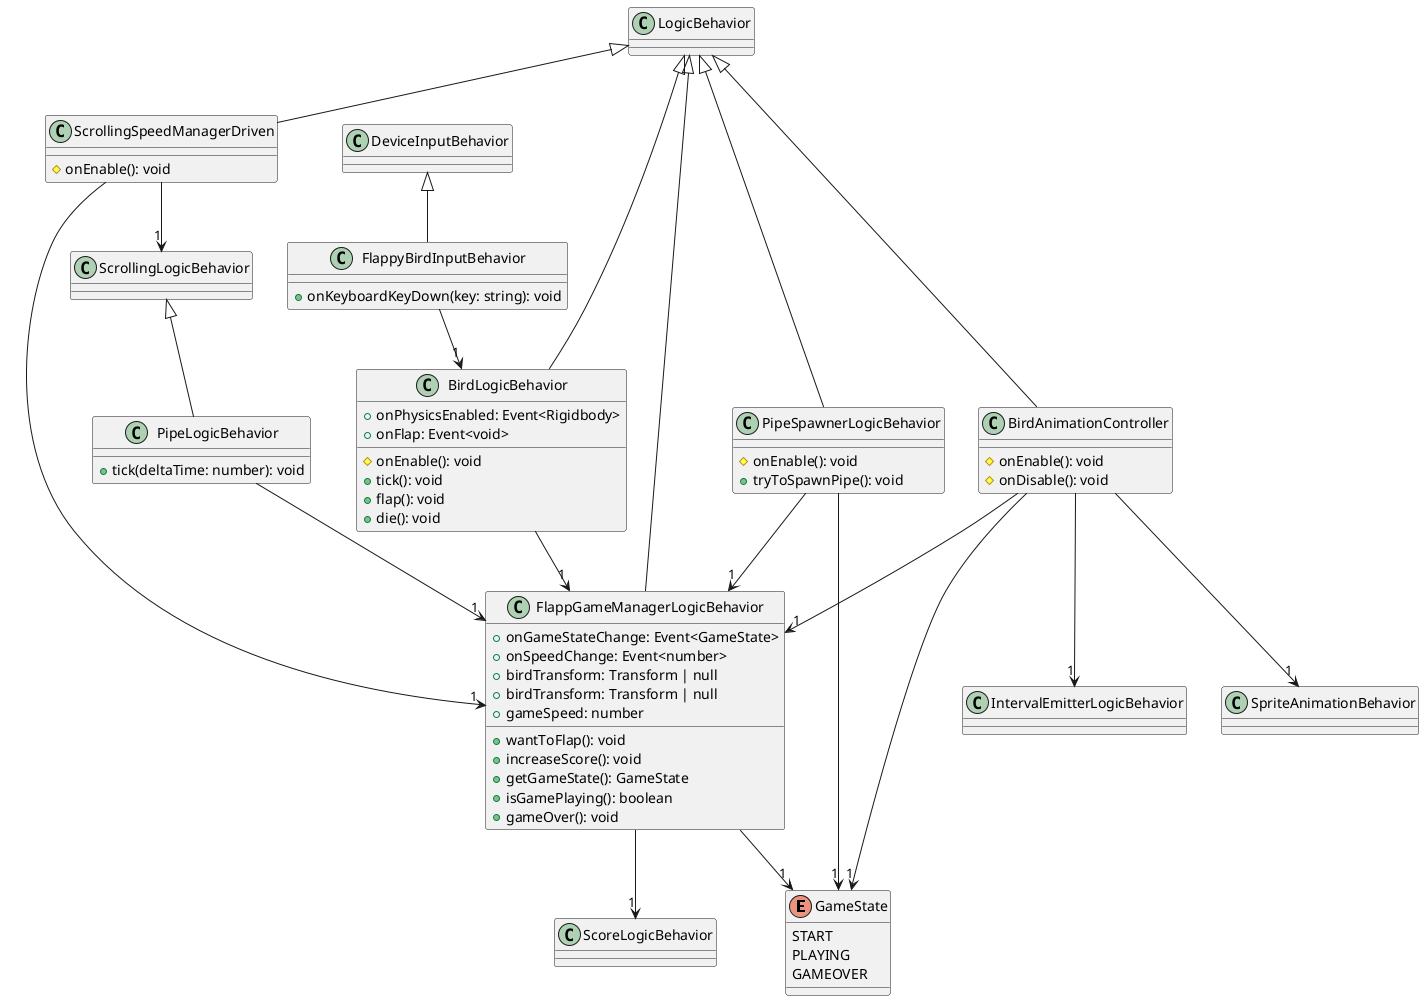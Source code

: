 @startuml
enum GameState {
    START
    PLAYING
    GAMEOVER
}
class FlappGameManagerLogicBehavior extends LogicBehavior {
    +onGameStateChange: Event<GameState>
    +onSpeedChange: Event<number>
    +wantToFlap(): void
    +increaseScore(): void
    +getGameState(): GameState
    +birdTransform: Transform | null
    +birdTransform: Transform | null
    +isGamePlaying(): boolean
    +gameOver(): void
    +gameSpeed: number
}
class BirdAnimationController extends LogicBehavior {
    #onEnable(): void
    #onDisable(): void
}
class BirdLogicBehavior extends LogicBehavior {
    +onPhysicsEnabled: Event<Rigidbody>
    +onFlap: Event<void>
    #onEnable(): void
    +tick(): void
    +flap(): void
    +die(): void
}
class FlappyBirdInputBehavior extends DeviceInputBehavior {
    +onKeyboardKeyDown(key: string): void
}
class PipeLogicBehavior extends ScrollingLogicBehavior {
    +tick(deltaTime: number): void
}
class ScrollingSpeedManagerDriven extends LogicBehavior {
    #onEnable(): void
}
class PipeSpawnerLogicBehavior extends LogicBehavior {
    #onEnable(): void
    +tryToSpawnPipe(): void
}
FlappGameManagerLogicBehavior --> "1" GameState
FlappGameManagerLogicBehavior --> "1" ScoreLogicBehavior
BirdAnimationController --> "1" FlappGameManagerLogicBehavior
BirdAnimationController --> "1" IntervalEmitterLogicBehavior
BirdAnimationController --> "1" SpriteAnimationBehavior
BirdAnimationController --> "1" GameState
BirdLogicBehavior --> "1" FlappGameManagerLogicBehavior
FlappyBirdInputBehavior --> "1" BirdLogicBehavior
PipeLogicBehavior --> "1" FlappGameManagerLogicBehavior
ScrollingSpeedManagerDriven --> "1" FlappGameManagerLogicBehavior
ScrollingSpeedManagerDriven --> "1" ScrollingLogicBehavior
PipeSpawnerLogicBehavior --> "1" FlappGameManagerLogicBehavior
PipeSpawnerLogicBehavior --> "1" GameState
@enduml